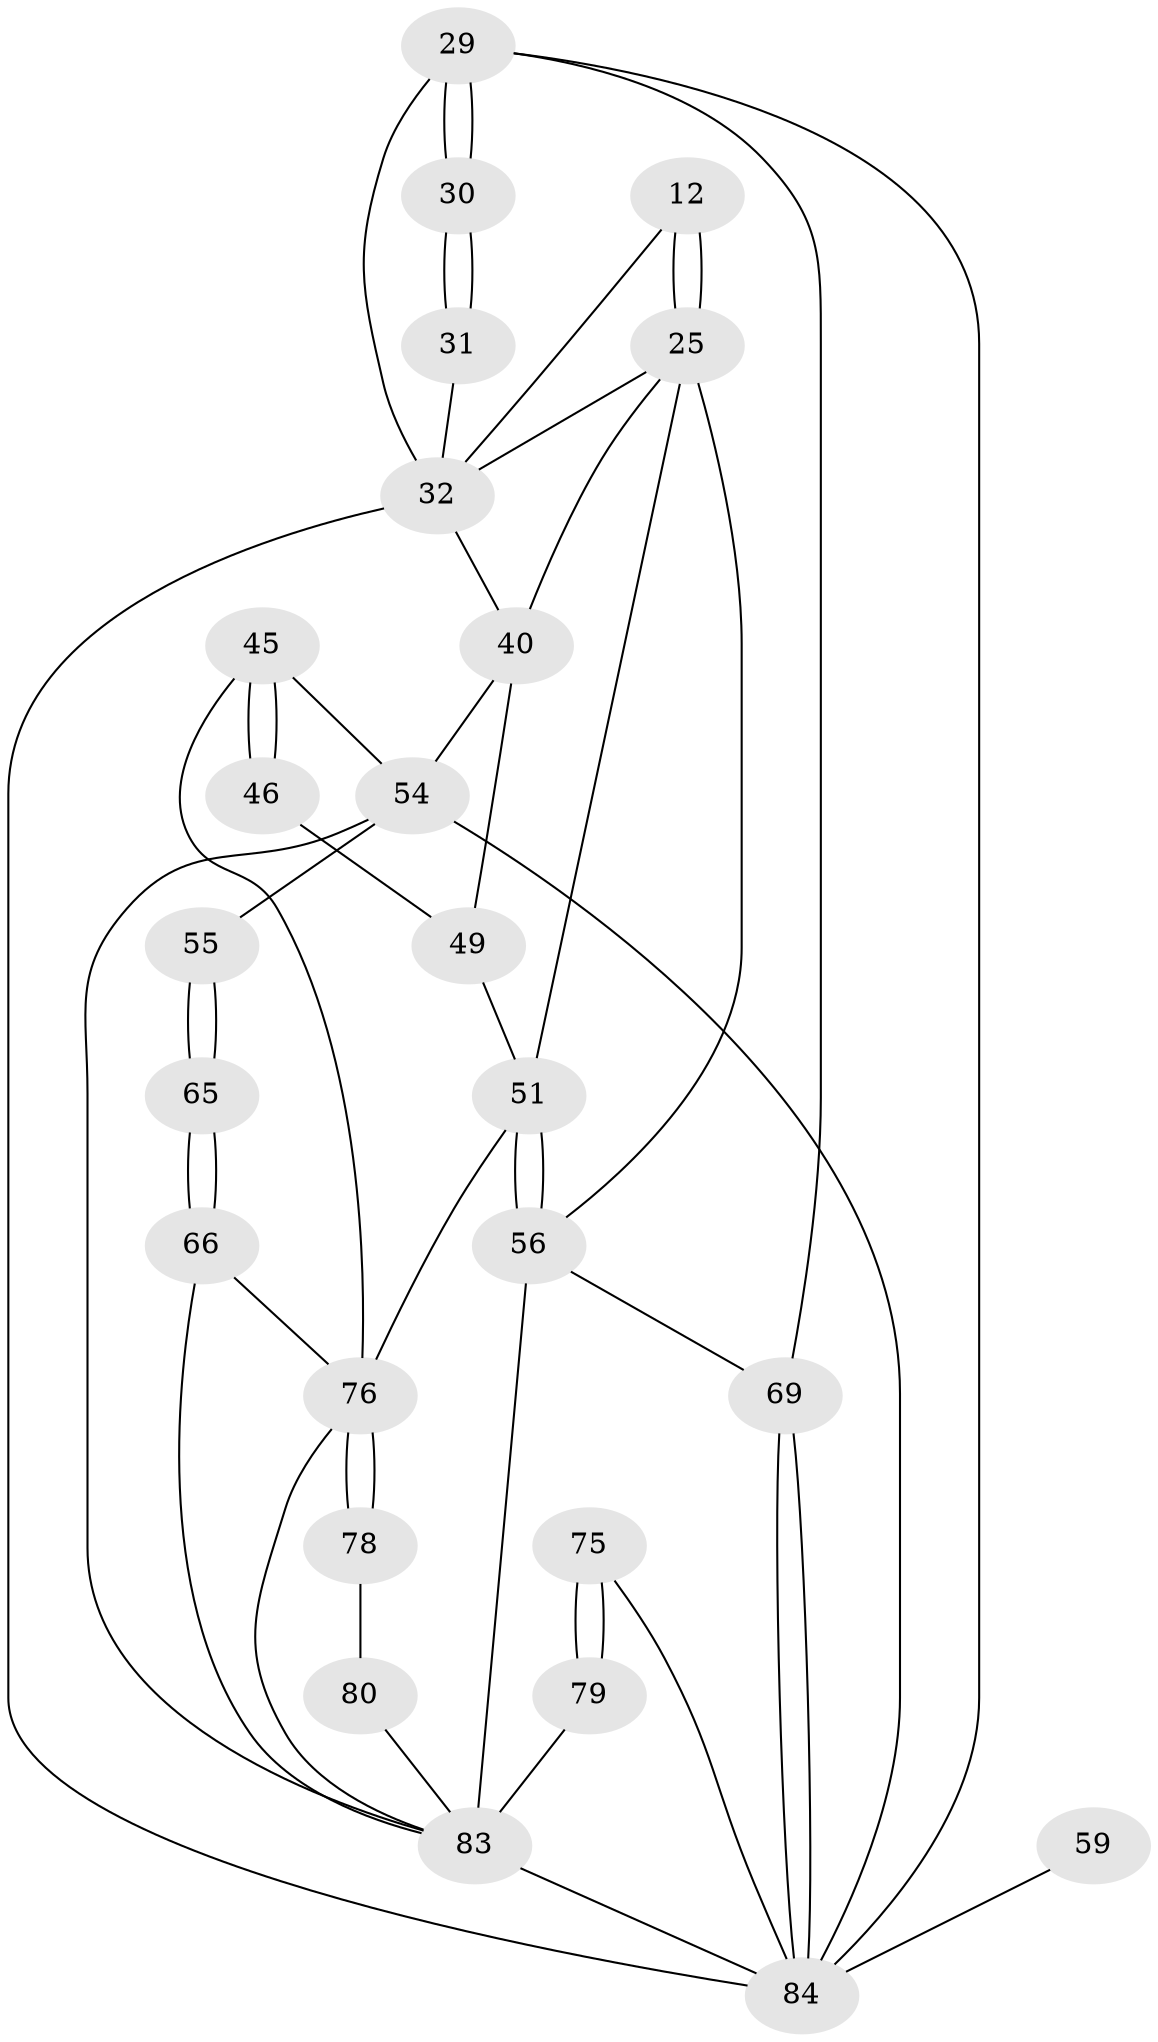 // original degree distribution, {3: 0.047619047619047616, 6: 0.2619047619047619, 4: 0.23809523809523808, 5: 0.4523809523809524}
// Generated by graph-tools (version 1.1) at 2025/05/03/04/25 22:05:09]
// undirected, 25 vertices, 52 edges
graph export_dot {
graph [start="1"]
  node [color=gray90,style=filled];
  12 [pos="+0.2901933539565342+0.11053114235596051",super="+11"];
  25 [pos="+0.19293125440509742+0.24577398701145786",super="+18+13"];
  29 [pos="+1+0.45514639752635155",super="+20"];
  30 [pos="+1+0.44855258066287307",super="+23+24"];
  31 [pos="+0.8642667854206045+0.45057818977252745"];
  32 [pos="+0.6756075199964842+0.4742623794691461",super="+21+22+14"];
  40 [pos="+0.2630140473417984+0.4601380375492359",super="+27+28"];
  45 [pos="+0.24465519179164108+0.6875099214135997"];
  46 [pos="+0.14490571700377053+0.6452067038052143"];
  49 [pos="+0.14079708808389454+0.6453125509161722",super="+41+43+33"];
  51 [pos="+0+0.7959500147859545",super="+50+34+17"];
  54 [pos="+0.49524244928629935+0.6978782735613477",super="+37+44"];
  55 [pos="+0.4279421623674321+0.7513887446972104",super="+53"];
  56 [pos="+0+1",super="+3"];
  59 [pos="+0.9252631930615909+0.7730215590559463"];
  65 [pos="+0.4003821533298864+0.7940268756069152"];
  66 [pos="+0.40152068110302924+0.8103164788601331"];
  69 [pos="+1+1",super="+2"];
  75 [pos="+0.8190222180767811+0.8565595250269759"];
  76 [pos="+0.14445040272594972+1",super="+58+67"];
  78 [pos="+0.2695193879205877+0.9029816894874023"];
  79 [pos="+0.7394512716607721+0.9514671873186961",super="+73+72"];
  80 [pos="+0.44221155594278194+0.9503312501938341"];
  83 [pos="+0.5657721904595043+1",super="+77+82+81"];
  84 [pos="+1+1",super="+60+61+62+36+68"];
  12 -- 25 [weight=3];
  12 -- 25;
  12 -- 32;
  25 -- 51;
  25 -- 56;
  25 -- 32 [weight=2];
  25 -- 40;
  29 -- 30 [weight=3];
  29 -- 30;
  29 -- 69 [weight=2];
  29 -- 32 [weight=2];
  29 -- 84;
  30 -- 31 [weight=2];
  30 -- 31;
  31 -- 32;
  32 -- 40;
  32 -- 84;
  40 -- 49 [weight=2];
  40 -- 54;
  45 -- 46;
  45 -- 46;
  45 -- 54;
  45 -- 76;
  46 -- 49 [weight=2];
  49 -- 51 [weight=2];
  51 -- 56 [weight=2];
  51 -- 56;
  51 -- 76;
  54 -- 55 [weight=3];
  54 -- 84;
  54 -- 83;
  55 -- 65 [weight=2];
  55 -- 65;
  56 -- 69 [weight=2];
  56 -- 83;
  59 -- 84 [weight=3];
  65 -- 66;
  65 -- 66;
  66 -- 76;
  66 -- 83;
  69 -- 84 [weight=2];
  69 -- 84;
  75 -- 79 [weight=2];
  75 -- 79;
  75 -- 84;
  76 -- 78 [weight=2];
  76 -- 78;
  76 -- 83;
  78 -- 80;
  79 -- 83 [weight=3];
  80 -- 83 [weight=2];
  83 -- 84 [weight=2];
}
